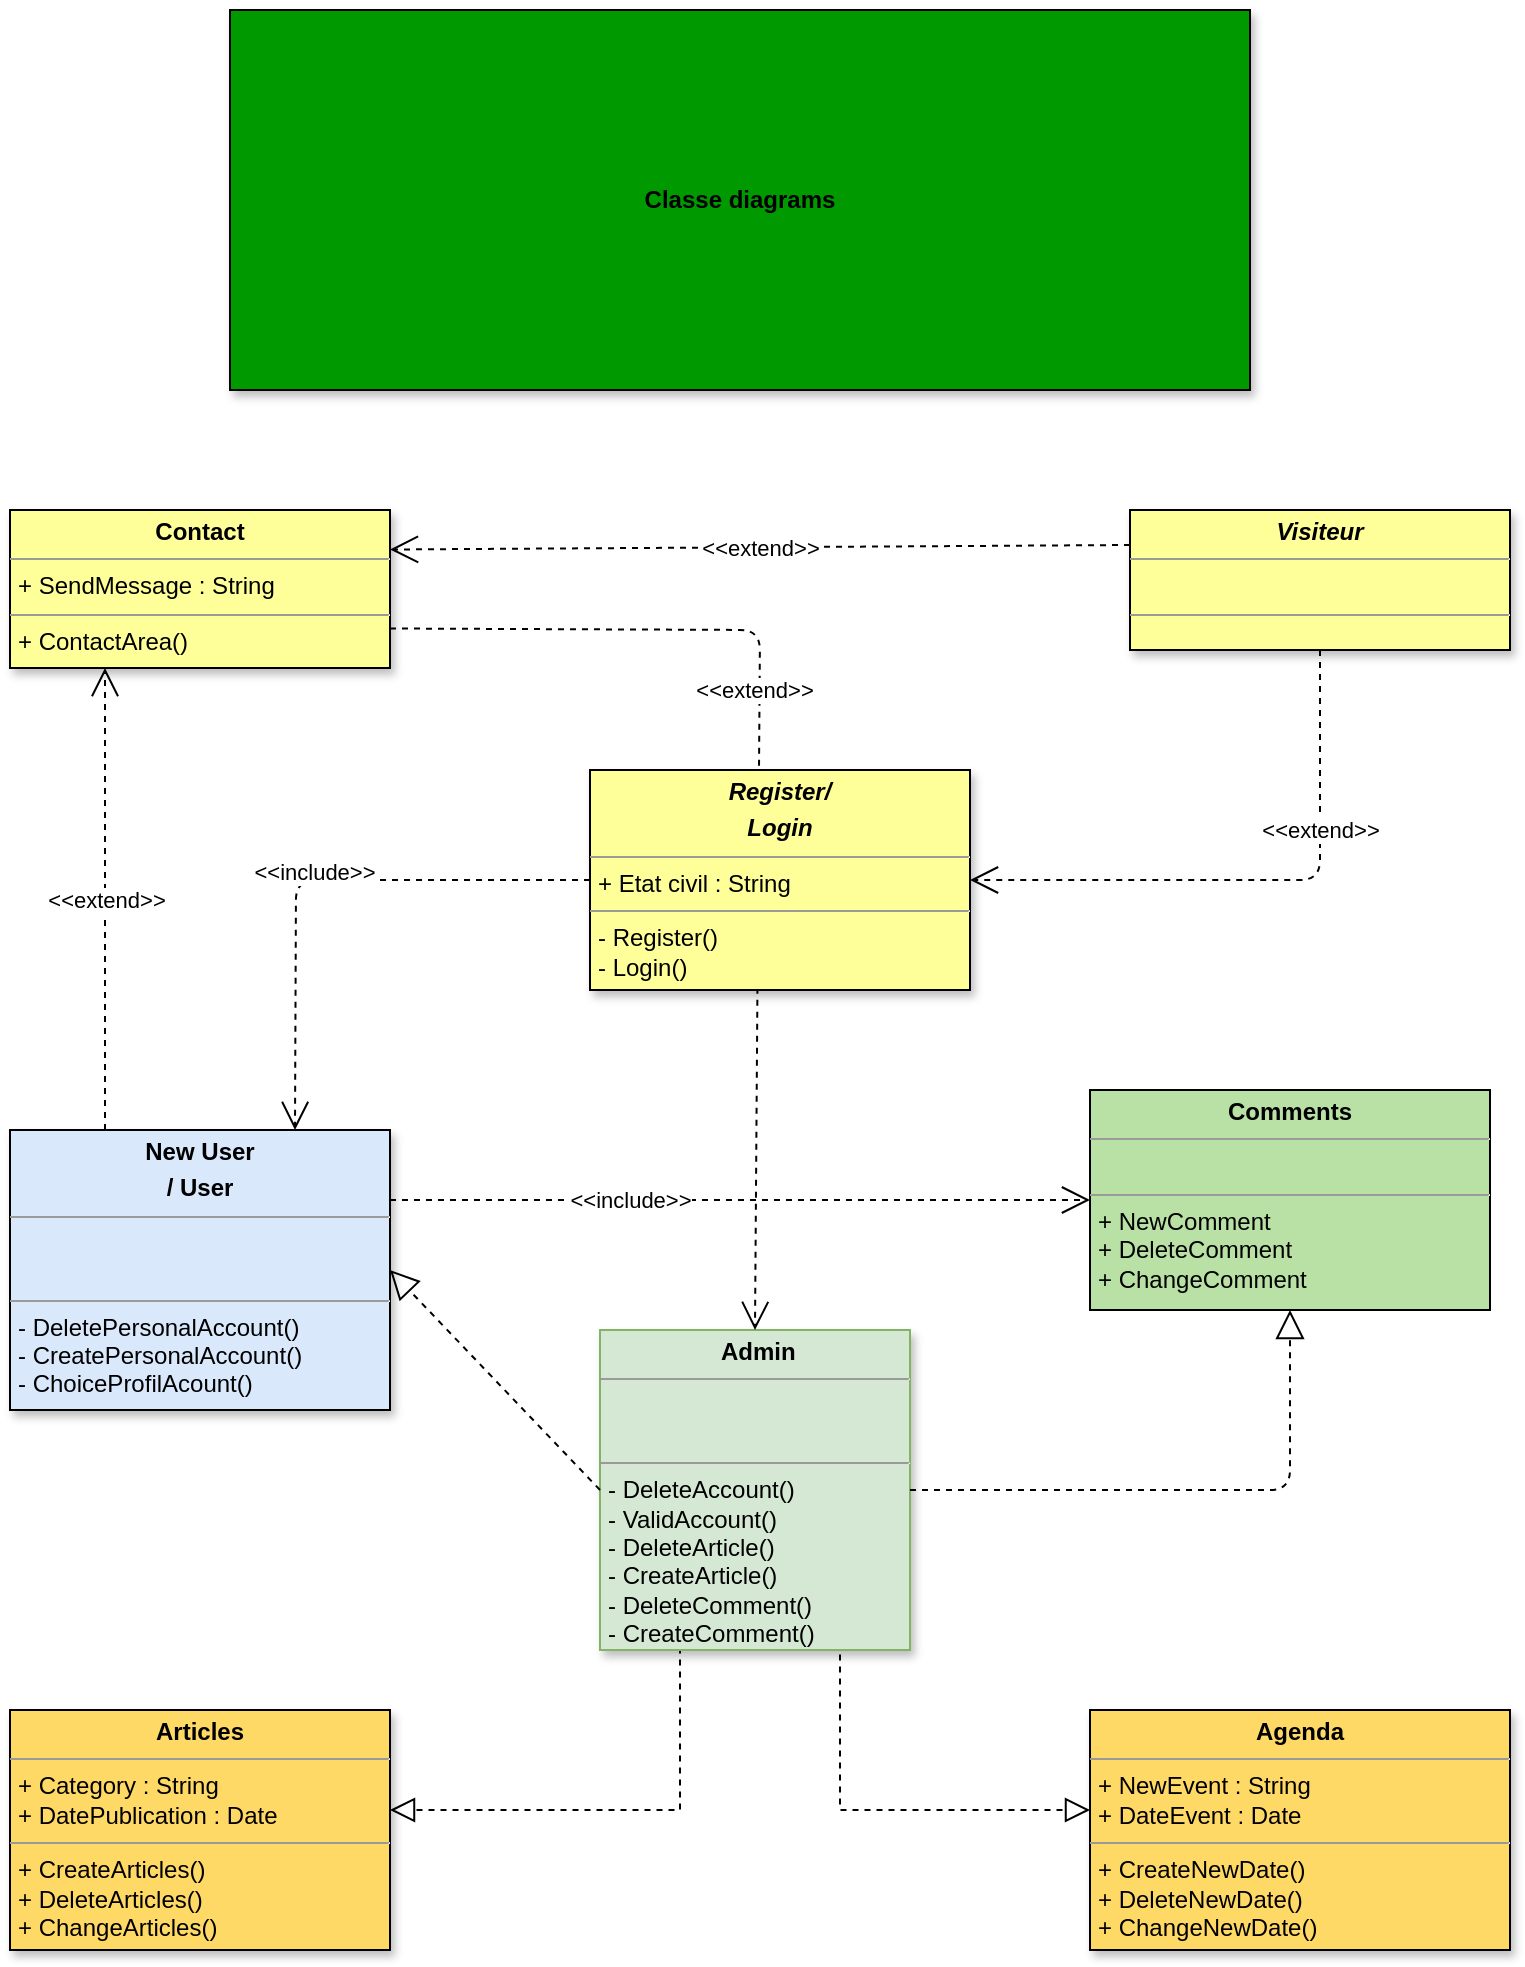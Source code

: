 <mxfile version="12.3.4" type="device" pages="1"><diagram name="Page-1" id="c4acf3e9-155e-7222-9cf6-157b1a14988f"><mxGraphModel dx="1102" dy="386" grid="1" gridSize="10" guides="1" tooltips="1" connect="1" arrows="1" fold="1" page="1" pageScale="1" pageWidth="850" pageHeight="1100" background="#ffffff" math="0" shadow="0"><root><mxCell id="0"/><mxCell id="1" parent="0"/><mxCell id="5d2195bd80daf111-10" value="&lt;p style=&quot;margin: 0px ; margin-top: 4px ; text-align: center&quot;&gt;&lt;b&gt;New User&lt;/b&gt;&lt;/p&gt;&lt;p style=&quot;margin: 0px ; margin-top: 4px ; text-align: center&quot;&gt;&lt;b&gt;/ User&lt;/b&gt;&lt;/p&gt;&lt;hr size=&quot;1&quot;&gt;&lt;p style=&quot;margin: 0px ; margin-left: 4px&quot;&gt;&lt;br&gt;&lt;/p&gt;&lt;p style=&quot;margin: 0px ; margin-left: 4px&quot;&gt;&lt;br&gt;&lt;/p&gt;&lt;hr size=&quot;1&quot;&gt;&lt;p style=&quot;margin: 0px 0px 0px 4px&quot;&gt;- DeletePersonalAccount()&lt;/p&gt;&lt;p style=&quot;margin: 0px 0px 0px 4px&quot;&gt;- CreatePersonalAccount()&lt;/p&gt;&lt;p style=&quot;margin: 0px 0px 0px 4px&quot;&gt;- ChoiceProfilAcount()&lt;/p&gt;" style="verticalAlign=top;align=left;overflow=fill;fontSize=12;fontFamily=Helvetica;html=1;rounded=0;shadow=1;comic=0;labelBackgroundColor=none;strokeWidth=1;fillColor=#dae8fc;strokeColor=#000000;" parent="1" vertex="1"><mxGeometry x="50" y="630" width="190" height="140" as="geometry"/></mxCell><mxCell id="5d2195bd80daf111-11" value="&lt;p style=&quot;margin: 0px ; margin-top: 4px ; text-align: center&quot;&gt;&lt;b&gt;Articles&lt;/b&gt;&lt;/p&gt;&lt;hr size=&quot;1&quot;&gt;&lt;p style=&quot;margin: 0px ; margin-left: 4px&quot;&gt;+ Category : String&lt;/p&gt;&lt;p style=&quot;margin: 0px ; margin-left: 4px&quot;&gt;+ DatePublication : Date&lt;/p&gt;&lt;hr size=&quot;1&quot;&gt;&lt;p style=&quot;margin: 0px ; margin-left: 4px&quot;&gt;+ CreateArticles()&lt;/p&gt;&lt;p style=&quot;margin: 0px 0px 0px 4px&quot;&gt;+ DeleteArticles()&lt;/p&gt;&lt;p style=&quot;margin: 0px 0px 0px 4px&quot;&gt;+ ChangeArticles()&lt;/p&gt;&lt;p style=&quot;margin: 0px 0px 0px 4px&quot;&gt;&lt;br&gt;&lt;/p&gt;" style="verticalAlign=top;align=left;overflow=fill;fontSize=12;fontFamily=Helvetica;html=1;rounded=0;shadow=1;comic=0;labelBackgroundColor=none;strokeWidth=1;fillColor=#FFD966;strokeColor=#000000;" parent="1" vertex="1"><mxGeometry x="50" y="920" width="190" height="120" as="geometry"/></mxCell><mxCell id="5d2195bd80daf111-12" value="&lt;p style=&quot;margin: 0px ; margin-top: 4px ; text-align: center&quot;&gt;&lt;b&gt;Agenda&lt;/b&gt;&lt;/p&gt;&lt;hr size=&quot;1&quot;&gt;&lt;p style=&quot;margin: 0px ; margin-left: 4px&quot;&gt;+ NewEvent : String&lt;/p&gt;&lt;p style=&quot;margin: 0px ; margin-left: 4px&quot;&gt;+ DateEvent : Date&lt;/p&gt;&lt;hr size=&quot;1&quot;&gt;&lt;p style=&quot;margin: 0px 0px 0px 4px&quot;&gt;+ CreateNewDate()&lt;/p&gt;&lt;p style=&quot;margin: 0px 0px 0px 4px&quot;&gt;+ DeleteNewDate()&lt;/p&gt;&lt;p style=&quot;margin: 0px 0px 0px 4px&quot;&gt;+ ChangeNewDate()&lt;/p&gt;" style="verticalAlign=top;align=left;overflow=fill;fontSize=12;fontFamily=Helvetica;html=1;rounded=0;shadow=1;comic=0;labelBackgroundColor=none;strokeWidth=1;fillColor=#FFD966;strokeColor=#000000;" parent="1" vertex="1"><mxGeometry x="590" y="920" width="210" height="120" as="geometry"/></mxCell><mxCell id="5d2195bd80daf111-32" style="edgeStyle=orthogonalEdgeStyle;rounded=0;html=1;dashed=1;labelBackgroundColor=none;startFill=0;endArrow=block;endFill=0;endSize=10;fontFamily=Verdana;fontSize=10;exitX=0.75;exitY=1;exitDx=0;exitDy=0;" parent="1" source="5d2195bd80daf111-20" target="5d2195bd80daf111-12" edge="1"><mxGeometry relative="1" as="geometry"><Array as="points"><mxPoint x="465" y="970"/></Array></mxGeometry></mxCell><mxCell id="5d2195bd80daf111-33" style="edgeStyle=orthogonalEdgeStyle;rounded=0;html=1;dashed=1;labelBackgroundColor=none;startFill=0;endArrow=block;endFill=0;endSize=10;fontFamily=Verdana;fontSize=10;exitX=0.25;exitY=1;exitDx=0;exitDy=0;" parent="1" source="5d2195bd80daf111-20" target="5d2195bd80daf111-11" edge="1"><mxGeometry relative="1" as="geometry"><Array as="points"><mxPoint x="385" y="970"/></Array></mxGeometry></mxCell><mxCell id="5d2195bd80daf111-20" value="&lt;p style=&quot;margin: 0px ; margin-top: 4px ; text-align: center&quot;&gt;&lt;i&gt;&amp;nbsp;&lt;/i&gt;&lt;b&gt;Admin&lt;/b&gt;&lt;/p&gt;&lt;hr size=&quot;1&quot;&gt;&lt;p style=&quot;margin: 0px ; margin-left: 4px&quot;&gt;&lt;br&gt;&lt;/p&gt;&lt;p style=&quot;margin: 0px ; margin-left: 4px&quot;&gt;&lt;br&gt;&lt;/p&gt;&lt;hr size=&quot;1&quot;&gt;&lt;p style=&quot;margin: 0px 0px 0px 4px&quot;&gt;- DeleteAccount()&lt;/p&gt;&lt;p style=&quot;margin: 0px 0px 0px 4px&quot;&gt;- ValidAccount()&lt;/p&gt;&lt;p style=&quot;margin: 0px 0px 0px 4px&quot;&gt;- DeleteArticle()&lt;/p&gt;&lt;p style=&quot;margin: 0px 0px 0px 4px&quot;&gt;- CreateArticle()&lt;/p&gt;&lt;p style=&quot;margin: 0px 0px 0px 4px&quot;&gt;- DeleteComment()&lt;br&gt;&lt;/p&gt;&lt;p style=&quot;margin: 0px 0px 0px 4px&quot;&gt;- CreateComment()&lt;/p&gt;" style="verticalAlign=top;align=left;overflow=fill;fontSize=12;fontFamily=Helvetica;html=1;rounded=0;shadow=1;comic=0;labelBackgroundColor=none;strokeWidth=1;fillColor=#d5e8d4;strokeColor=#82b366;" parent="1" vertex="1"><mxGeometry x="345" y="730" width="155" height="160" as="geometry"/></mxCell><mxCell id="HuZnkV527kNmXnYbOl3s-11" value="&amp;lt;&amp;lt;include&amp;gt;&amp;gt;" style="endArrow=open;endSize=12;dashed=1;html=1;exitX=0;exitY=0.5;exitDx=0;exitDy=0;entryX=0.75;entryY=0;entryDx=0;entryDy=0;" parent="1" source="HuZnkV527kNmXnYbOl3s-7" target="5d2195bd80daf111-10" edge="1"><mxGeometry x="0.013" y="-4" width="160" relative="1" as="geometry"><mxPoint x="250" y="650" as="sourcePoint"/><mxPoint x="90" y="650" as="targetPoint"/><Array as="points"><mxPoint x="193" y="505"/></Array><mxPoint as="offset"/></mxGeometry></mxCell><mxCell id="HuZnkV527kNmXnYbOl3s-21" value="&lt;b&gt;Classe diagrams&lt;/b&gt;" style="rounded=0;whiteSpace=wrap;html=1;shadow=1;strokeColor=#000000;fillColor=#009900;" parent="1" vertex="1"><mxGeometry x="160" y="70" width="510" height="190" as="geometry"/></mxCell><mxCell id="HuZnkV527kNmXnYbOl3s-29" value="&amp;lt;&amp;lt;extend&amp;gt;&amp;gt;" style="endArrow=open;endSize=12;dashed=1;html=1;fillColor=#FFFFFF;exitX=0.5;exitY=1;exitDx=0;exitDy=0;entryX=1;entryY=0.5;entryDx=0;entryDy=0;" parent="1" source="HuZnkV527kNmXnYbOl3s-27" target="HuZnkV527kNmXnYbOl3s-7" edge="1"><mxGeometry x="-0.379" width="160" relative="1" as="geometry"><mxPoint x="570" y="525" as="sourcePoint"/><mxPoint x="410" y="520" as="targetPoint"/><Array as="points"><mxPoint x="705" y="505"/></Array><mxPoint as="offset"/></mxGeometry></mxCell><mxCell id="HuZnkV527kNmXnYbOl3s-31" value="&lt;p style=&quot;margin: 0px ; margin-top: 4px ; text-align: center&quot;&gt;&lt;b&gt;Contact&lt;/b&gt;&lt;/p&gt;&lt;hr size=&quot;1&quot;&gt;&lt;p style=&quot;margin: 0px ; margin-left: 4px&quot;&gt;+ SendMessage : String&lt;/p&gt;&lt;hr size=&quot;1&quot;&gt;&lt;p style=&quot;margin: 0px ; margin-left: 4px&quot;&gt;+ ContactArea()&lt;/p&gt;" style="verticalAlign=top;align=left;overflow=fill;fontSize=12;fontFamily=Helvetica;html=1;shadow=1;strokeColor=#000000;fillColor=#FFFF99;" parent="1" vertex="1"><mxGeometry x="50" y="320" width="190" height="79" as="geometry"/></mxCell><mxCell id="HuZnkV527kNmXnYbOl3s-33" value="&amp;lt;&amp;lt;extend&amp;gt;&amp;gt;" style="endArrow=open;endSize=12;dashed=1;html=1;fillColor=#FFFFFF;entryX=0.25;entryY=1;entryDx=0;entryDy=0;exitX=0.25;exitY=0;exitDx=0;exitDy=0;" parent="1" source="5d2195bd80daf111-10" target="HuZnkV527kNmXnYbOl3s-31" edge="1"><mxGeometry width="160" relative="1" as="geometry"><mxPoint x="149" y="720" as="sourcePoint"/><mxPoint x="98" y="460" as="targetPoint"/><Array as="points"/></mxGeometry></mxCell><mxCell id="HuZnkV527kNmXnYbOl3s-36" value="&amp;lt;&amp;lt;extend&amp;gt;&amp;gt;" style="endArrow=open;endSize=12;dashed=1;html=1;fillColor=#FFFFFF;exitX=0;exitY=0.25;exitDx=0;exitDy=0;entryX=1;entryY=0.25;entryDx=0;entryDy=0;" parent="1" source="HuZnkV527kNmXnYbOl3s-27" target="HuZnkV527kNmXnYbOl3s-31" edge="1"><mxGeometry width="160" relative="1" as="geometry"><mxPoint x="390" y="369" as="sourcePoint"/><mxPoint x="260" y="380" as="targetPoint"/></mxGeometry></mxCell><mxCell id="HuZnkV527kNmXnYbOl3s-38" value="&amp;lt;&amp;lt;extend&amp;gt;&amp;gt;" style="endArrow=open;endSize=12;dashed=1;html=1;fillColor=#FFFFFF;exitX=1;exitY=0.75;exitDx=0;exitDy=0;entryX=0.5;entryY=0;entryDx=0;entryDy=0;" parent="1" source="HuZnkV527kNmXnYbOl3s-31" target="5d2195bd80daf111-20" edge="1"><mxGeometry x="-0.317" y="-30" width="160" relative="1" as="geometry"><mxPoint x="240" y="393.5" as="sourcePoint"/><mxPoint x="435" y="389.802" as="targetPoint"/><Array as="points"><mxPoint x="425" y="380"/></Array><mxPoint as="offset"/></mxGeometry></mxCell><mxCell id="HuZnkV527kNmXnYbOl3s-27" value="&lt;p style=&quot;margin: 0px ; margin-top: 4px ; text-align: center&quot;&gt;&lt;i&gt;&lt;b&gt;Visiteur&lt;/b&gt;&lt;/i&gt;&lt;/p&gt;&lt;hr size=&quot;1&quot;&gt;&lt;p style=&quot;margin: 0px ; margin-left: 4px&quot;&gt;&lt;br&gt;&lt;/p&gt;&lt;hr size=&quot;1&quot;&gt;&lt;p style=&quot;margin: 0px ; margin-left: 4px&quot;&gt;&lt;br&gt;&lt;/p&gt;" style="verticalAlign=top;align=left;overflow=fill;fontSize=12;fontFamily=Helvetica;html=1;shadow=1;strokeColor=#000000;fillColor=#FFFF99;" parent="1" vertex="1"><mxGeometry x="610" y="320" width="190" height="70" as="geometry"/></mxCell><mxCell id="HuZnkV527kNmXnYbOl3s-7" value="&lt;p style=&quot;margin: 0px ; margin-top: 4px ; text-align: center&quot;&gt;&lt;i&gt;&lt;b&gt;Register/&lt;/b&gt;&lt;/i&gt;&lt;/p&gt;&lt;p style=&quot;margin: 0px ; margin-top: 4px ; text-align: center&quot;&gt;&lt;i&gt;&lt;b&gt;Login&lt;/b&gt;&lt;/i&gt;&lt;/p&gt;&lt;hr size=&quot;1&quot;&gt;&lt;p style=&quot;margin: 0px ; margin-left: 4px&quot;&gt;+ Etat civil : String&lt;/p&gt;&lt;hr size=&quot;1&quot;&gt;&lt;p style=&quot;margin: 0px ; margin-left: 4px&quot;&gt;- Register()&lt;/p&gt;&lt;p style=&quot;margin: 0px ; margin-left: 4px&quot;&gt;- Login()&lt;/p&gt;" style="verticalAlign=top;align=left;overflow=fill;fontSize=12;fontFamily=Helvetica;html=1;shadow=1;fillColor=#FFFF99;strokeColor=#000000;" parent="1" vertex="1"><mxGeometry x="340" y="450" width="190" height="110" as="geometry"/></mxCell><mxCell id="eGcGz_1Clb4jlsHs4SYo-1" value="&lt;p style=&quot;margin: 0px ; margin-top: 4px ; text-align: center&quot;&gt;&lt;b&gt;Comments&lt;/b&gt;&lt;/p&gt;&lt;hr size=&quot;1&quot;&gt;&lt;p style=&quot;margin: 0px ; margin-left: 4px&quot;&gt;&lt;br&gt;&lt;/p&gt;&lt;hr size=&quot;1&quot;&gt;&lt;p style=&quot;margin: 0px ; margin-left: 4px&quot;&gt;+ NewComment&lt;/p&gt;&lt;p style=&quot;margin: 0px ; margin-left: 4px&quot;&gt;+ DeleteComment&lt;/p&gt;&lt;p style=&quot;margin: 0px ; margin-left: 4px&quot;&gt;+ ChangeComment&lt;/p&gt;" style="verticalAlign=top;align=left;overflow=fill;fontSize=12;fontFamily=Helvetica;html=1;fillColor=#B9E0A5;strokeColor=#000000;" parent="1" vertex="1"><mxGeometry x="590" y="610" width="200" height="110" as="geometry"/></mxCell><mxCell id="eGcGz_1Clb4jlsHs4SYo-2" value="" style="endArrow=block;dashed=1;endFill=0;endSize=12;html=1;exitX=1;exitY=0.5;exitDx=0;exitDy=0;entryX=0.5;entryY=1;entryDx=0;entryDy=0;" parent="1" source="5d2195bd80daf111-20" target="eGcGz_1Clb4jlsHs4SYo-1" edge="1"><mxGeometry width="160" relative="1" as="geometry"><mxPoint x="535" y="780" as="sourcePoint"/><mxPoint x="695" y="810" as="targetPoint"/><Array as="points"><mxPoint x="690" y="810"/></Array></mxGeometry></mxCell><mxCell id="eGcGz_1Clb4jlsHs4SYo-3" value="" style="endArrow=block;dashed=1;endFill=0;endSize=12;html=1;exitX=0;exitY=0.5;exitDx=0;exitDy=0;entryX=1;entryY=0.5;entryDx=0;entryDy=0;" parent="1" source="5d2195bd80daf111-20" target="5d2195bd80daf111-10" edge="1"><mxGeometry width="160" relative="1" as="geometry"><mxPoint x="145" y="860" as="sourcePoint"/><mxPoint x="305" y="860" as="targetPoint"/></mxGeometry></mxCell><mxCell id="eGcGz_1Clb4jlsHs4SYo-5" value="&amp;lt;&amp;lt;include&amp;gt;&amp;gt;" style="endArrow=open;endSize=12;dashed=1;html=1;exitX=1;exitY=0.25;exitDx=0;exitDy=0;entryX=0;entryY=0.5;entryDx=0;entryDy=0;" parent="1" source="5d2195bd80daf111-10" target="eGcGz_1Clb4jlsHs4SYo-1" edge="1"><mxGeometry x="-0.314" width="160" relative="1" as="geometry"><mxPoint x="255" y="710" as="sourcePoint"/><mxPoint x="415" y="710" as="targetPoint"/><mxPoint as="offset"/></mxGeometry></mxCell></root></mxGraphModel></diagram></mxfile>